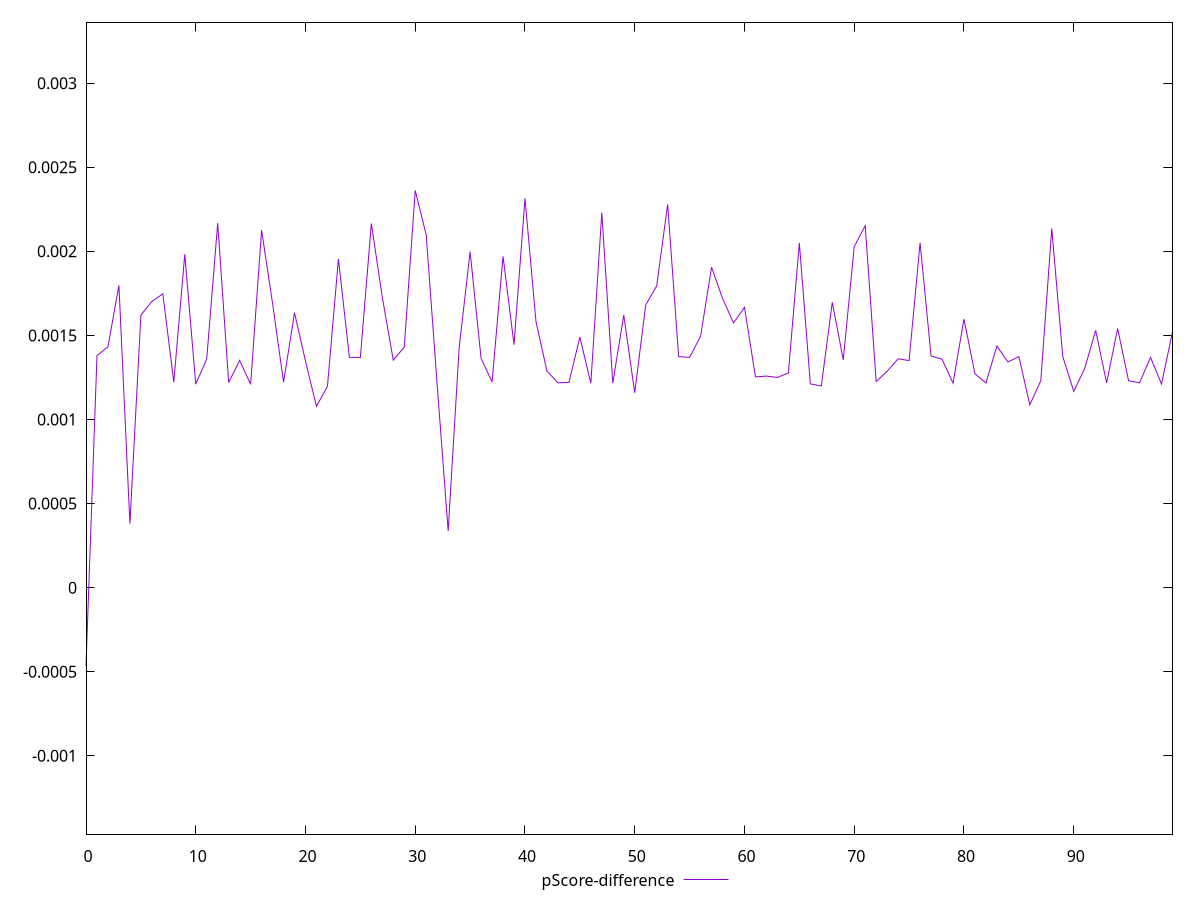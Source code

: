 reset

$pScoreDifference <<EOF
0 -0.00046539086283219587
1 0.001379788528856285
2 0.0014324166228499857
3 0.001797886711983554
4 0.0003806792428333039
5 0.0016206201960550781
6 0.0017025526805514724
7 0.0017472504398172162
8 0.001222254757547836
9 0.0019827601770610603
10 0.0012105645559123412
11 0.0013594726546647395
12 0.0021677247423349533
13 0.0012200609093439563
14 0.001351623175196437
15 0.0012091754598508309
16 0.00212566500711292
17 0.0016900530817451354
18 0.0012217577600814322
19 0.001634528976592886
20 0.0013474025226145048
21 0.0010784807278393371
22 0.001197134848917314
23 0.001954589381220506
24 0.001369798096047814
25 0.0013689446930098548
26 0.002165752793073794
27 0.0017264991865206247
28 0.001352880576569182
29 0.0014307167729584735
30 0.0023620874399660763
31 0.0020974545709557813
32 0.0012049808415245944
33 0.00033718569724433545
34 0.0014267576079562416
35 0.001997879391821722
36 0.0013635949466360708
37 0.001223653817276793
38 0.001970384613607601
39 0.001444848969933854
40 0.002315314092907139
41 0.001583370347190527
42 0.0012885344921677588
43 0.001218527121885693
44 0.0012205005341557884
45 0.0014901838801525402
46 0.0012155539539045468
47 0.0022296591199247873
48 0.0012164345508593466
49 0.0016210500861120192
50 0.001159015287239551
51 0.0016818285353515927
52 0.0017942157790526436
53 0.0022791219816132857
54 0.0013741372907188354
55 0.0013696659435766256
56 0.0014952192527683539
57 0.0019056846087640023
58 0.0017199714423827284
59 0.0015748057929179105
60 0.0016668600719439985
61 0.0012535289344302591
62 0.0012584694529066964
63 0.001249907790406568
64 0.0012773168762393872
65 0.0020503225829022753
66 0.0012120412518117907
67 0.0011995535758383413
68 0.0016967396474633079
69 0.0013545300567347485
70 0.0020280433742640436
71 0.002152912480302971
72 0.0012256739908336756
73 0.00128694297164611
74 0.0013612910922813914
75 0.0013505339274024197
76 0.0020507923933849037
77 0.001377573114667463
78 0.0013588429390361534
79 0.0012161797878709746
80 0.0015964721332730747
81 0.0012718558582431316
82 0.0012167097021618112
83 0.001437164606748309
84 0.0013417563691918155
85 0.0013738583211642674
86 0.0010874885468721285
87 0.0012311214652088731
88 0.0021362158515643714
89 0.0013753377780527654
90 0.0011676103747370603
91 0.001303627192765222
92 0.0015305607252397158
93 0.0012175382523052503
94 0.0015410115336887409
95 0.001230409578400149
96 0.001218787368528207
97 0.0013695108469298223
98 0.0012108765637083851
99 0.0015215543599418346
EOF

set key outside below
set xrange [0:99]
set yrange [-0.0014653908628321959:0.0033620874399660763]
set trange [-0.0014653908628321959:0.0033620874399660763]
set terminal svg size 640, 500 enhanced background rgb 'white'
set output "reports/report_00033_2021-03-01T14-23-16.841Z/largest-contentful-paint/samples/astro/pScore-difference/values.svg"

plot $pScoreDifference title "pScore-difference" with line

reset
